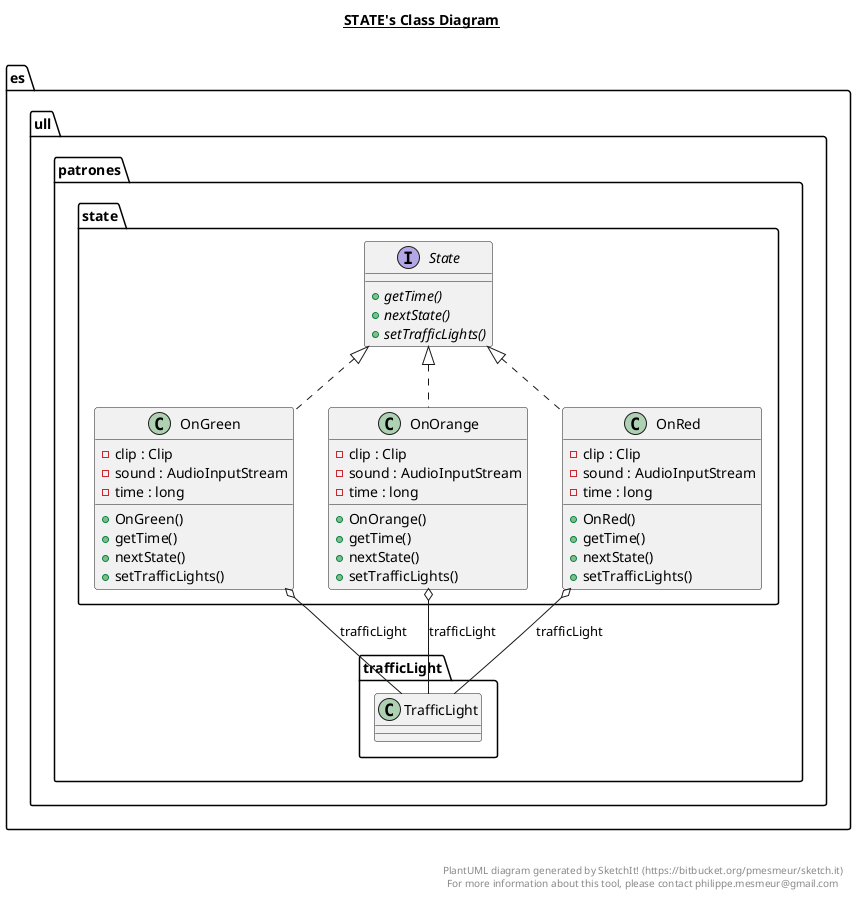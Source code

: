 @startuml

title __STATE's Class Diagram__\n

  namespace es.ull.patrones {
    namespace es.ull.patrones.state {
      class es.ull.patrones.state.OnGreen {
          - clip : Clip
          - sound : AudioInputStream
          - time : long
          + OnGreen()
          + getTime()
          + nextState()
          + setTrafficLights()
      }
    }
  }
  

  namespace es.ull.patrones {
    namespace es.ull.patrones.state {
      class es.ull.patrones.state.OnOrange {
          - clip : Clip
          - sound : AudioInputStream
          - time : long
          + OnOrange()
          + getTime()
          + nextState()
          + setTrafficLights()
      }
    }
  }
  

  namespace es.ull.patrones {
    namespace es.ull.patrones.state {
      class es.ull.patrones.state.OnRed {
          - clip : Clip
          - sound : AudioInputStream
          - time : long
          + OnRed()
          + getTime()
          + nextState()
          + setTrafficLights()
      }
    }
  }
  

  namespace es.ull.patrones {
    namespace es.ull.patrones.state {
      interface es.ull.patrones.state.State {
          {abstract} + getTime()
          {abstract} + nextState()
          {abstract} + setTrafficLights()
      }
    }
  }
  

  es.ull.patrones.state.OnGreen .up.|> es.ull.patrones.state.State
  es.ull.patrones.state.OnGreen o-- es.ull.patrones.trafficLight.TrafficLight : trafficLight
  es.ull.patrones.state.OnOrange .up.|> es.ull.patrones.state.State
  es.ull.patrones.state.OnOrange o-- es.ull.patrones.trafficLight.TrafficLight : trafficLight
  es.ull.patrones.state.OnRed .up.|> es.ull.patrones.state.State
  es.ull.patrones.state.OnRed o-- es.ull.patrones.trafficLight.TrafficLight : trafficLight


right footer


PlantUML diagram generated by SketchIt! (https://bitbucket.org/pmesmeur/sketch.it)
For more information about this tool, please contact philippe.mesmeur@gmail.com
endfooter

@enduml
